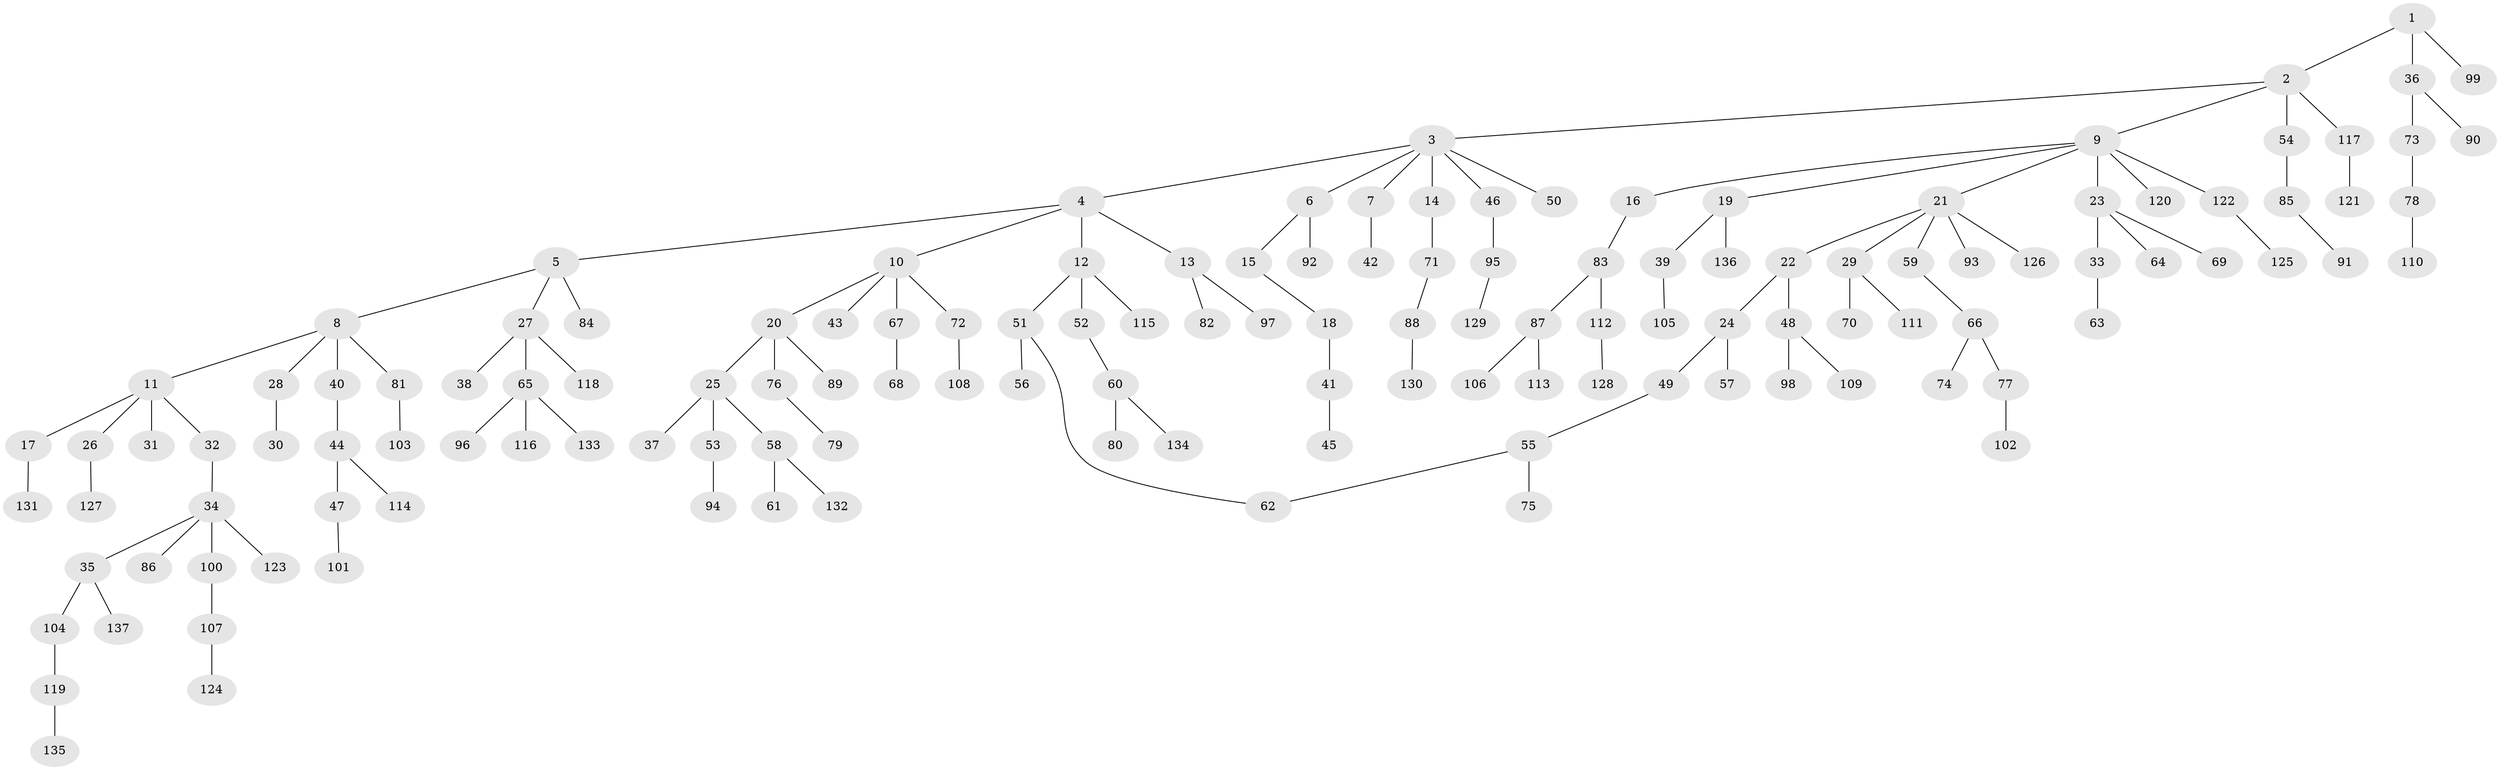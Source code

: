// coarse degree distribution, {5: 0.07272727272727272, 3: 0.12727272727272726, 2: 0.2909090909090909, 1: 0.45454545454545453, 4: 0.05454545454545454}
// Generated by graph-tools (version 1.1) at 2025/36/03/04/25 23:36:13]
// undirected, 137 vertices, 137 edges
graph export_dot {
  node [color=gray90,style=filled];
  1;
  2;
  3;
  4;
  5;
  6;
  7;
  8;
  9;
  10;
  11;
  12;
  13;
  14;
  15;
  16;
  17;
  18;
  19;
  20;
  21;
  22;
  23;
  24;
  25;
  26;
  27;
  28;
  29;
  30;
  31;
  32;
  33;
  34;
  35;
  36;
  37;
  38;
  39;
  40;
  41;
  42;
  43;
  44;
  45;
  46;
  47;
  48;
  49;
  50;
  51;
  52;
  53;
  54;
  55;
  56;
  57;
  58;
  59;
  60;
  61;
  62;
  63;
  64;
  65;
  66;
  67;
  68;
  69;
  70;
  71;
  72;
  73;
  74;
  75;
  76;
  77;
  78;
  79;
  80;
  81;
  82;
  83;
  84;
  85;
  86;
  87;
  88;
  89;
  90;
  91;
  92;
  93;
  94;
  95;
  96;
  97;
  98;
  99;
  100;
  101;
  102;
  103;
  104;
  105;
  106;
  107;
  108;
  109;
  110;
  111;
  112;
  113;
  114;
  115;
  116;
  117;
  118;
  119;
  120;
  121;
  122;
  123;
  124;
  125;
  126;
  127;
  128;
  129;
  130;
  131;
  132;
  133;
  134;
  135;
  136;
  137;
  1 -- 2;
  1 -- 36;
  1 -- 99;
  2 -- 3;
  2 -- 9;
  2 -- 54;
  2 -- 117;
  3 -- 4;
  3 -- 6;
  3 -- 7;
  3 -- 14;
  3 -- 46;
  3 -- 50;
  4 -- 5;
  4 -- 10;
  4 -- 12;
  4 -- 13;
  5 -- 8;
  5 -- 27;
  5 -- 84;
  6 -- 15;
  6 -- 92;
  7 -- 42;
  8 -- 11;
  8 -- 28;
  8 -- 40;
  8 -- 81;
  9 -- 16;
  9 -- 19;
  9 -- 21;
  9 -- 23;
  9 -- 120;
  9 -- 122;
  10 -- 20;
  10 -- 43;
  10 -- 67;
  10 -- 72;
  11 -- 17;
  11 -- 26;
  11 -- 31;
  11 -- 32;
  12 -- 51;
  12 -- 52;
  12 -- 115;
  13 -- 82;
  13 -- 97;
  14 -- 71;
  15 -- 18;
  16 -- 83;
  17 -- 131;
  18 -- 41;
  19 -- 39;
  19 -- 136;
  20 -- 25;
  20 -- 76;
  20 -- 89;
  21 -- 22;
  21 -- 29;
  21 -- 59;
  21 -- 93;
  21 -- 126;
  22 -- 24;
  22 -- 48;
  23 -- 33;
  23 -- 64;
  23 -- 69;
  24 -- 49;
  24 -- 57;
  25 -- 37;
  25 -- 53;
  25 -- 58;
  26 -- 127;
  27 -- 38;
  27 -- 65;
  27 -- 118;
  28 -- 30;
  29 -- 70;
  29 -- 111;
  32 -- 34;
  33 -- 63;
  34 -- 35;
  34 -- 86;
  34 -- 100;
  34 -- 123;
  35 -- 104;
  35 -- 137;
  36 -- 73;
  36 -- 90;
  39 -- 105;
  40 -- 44;
  41 -- 45;
  44 -- 47;
  44 -- 114;
  46 -- 95;
  47 -- 101;
  48 -- 98;
  48 -- 109;
  49 -- 55;
  51 -- 56;
  51 -- 62;
  52 -- 60;
  53 -- 94;
  54 -- 85;
  55 -- 75;
  55 -- 62;
  58 -- 61;
  58 -- 132;
  59 -- 66;
  60 -- 80;
  60 -- 134;
  65 -- 96;
  65 -- 116;
  65 -- 133;
  66 -- 74;
  66 -- 77;
  67 -- 68;
  71 -- 88;
  72 -- 108;
  73 -- 78;
  76 -- 79;
  77 -- 102;
  78 -- 110;
  81 -- 103;
  83 -- 87;
  83 -- 112;
  85 -- 91;
  87 -- 106;
  87 -- 113;
  88 -- 130;
  95 -- 129;
  100 -- 107;
  104 -- 119;
  107 -- 124;
  112 -- 128;
  117 -- 121;
  119 -- 135;
  122 -- 125;
}
